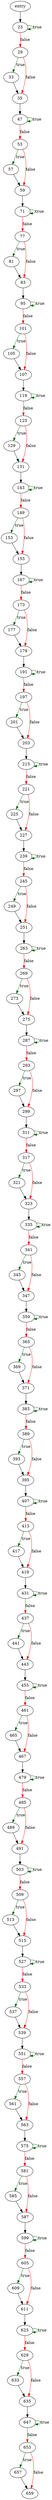 digraph "main" {
	// Node definitions.
	2 [label=entry];
	23;
	29;
	33;
	35;
	47;
	53;
	57;
	59;
	71;
	77;
	81;
	83;
	95;
	101;
	105;
	107;
	119;
	125;
	129;
	131;
	143;
	149;
	153;
	155;
	167;
	173;
	177;
	179;
	191;
	197;
	201;
	203;
	215;
	221;
	225;
	227;
	239;
	245;
	249;
	251;
	263;
	269;
	273;
	275;
	287;
	293;
	297;
	299;
	311;
	317;
	321;
	323;
	335;
	341;
	345;
	347;
	359;
	365;
	369;
	371;
	383;
	389;
	393;
	395;
	407;
	413;
	417;
	419;
	431;
	437;
	441;
	443;
	455;
	461;
	465;
	467;
	479;
	485;
	489;
	491;
	503;
	509;
	513;
	515;
	527;
	533;
	537;
	539;
	551;
	557;
	561;
	563;
	575;
	581;
	585;
	587;
	599;
	605;
	609;
	611;
	623;
	629;
	633;
	635;
	647;
	653;
	657;
	659;

	// Edge definitions.
	2 -> 23;
	23 -> 23 [
		color=darkgreen
		label=true
	];
	23 -> 29 [
		color=red
		label=false
	];
	29 -> 33 [
		color=darkgreen
		label=true
	];
	29 -> 35 [
		color=red
		label=false
	];
	33 -> 35;
	35 -> 47;
	47 -> 47 [
		color=darkgreen
		label=true
	];
	47 -> 53 [
		color=red
		label=false
	];
	53 -> 57 [
		color=darkgreen
		label=true
	];
	53 -> 59 [
		color=red
		label=false
	];
	57 -> 59;
	59 -> 71;
	71 -> 71 [
		color=darkgreen
		label=true
	];
	71 -> 77 [
		color=red
		label=false
	];
	77 -> 81 [
		color=darkgreen
		label=true
	];
	77 -> 83 [
		color=red
		label=false
	];
	81 -> 83;
	83 -> 95;
	95 -> 95 [
		color=darkgreen
		label=true
	];
	95 -> 101 [
		color=red
		label=false
	];
	101 -> 105 [
		color=darkgreen
		label=true
	];
	101 -> 107 [
		color=red
		label=false
	];
	105 -> 107;
	107 -> 119;
	119 -> 119 [
		color=darkgreen
		label=true
	];
	119 -> 125 [
		color=red
		label=false
	];
	125 -> 129 [
		color=darkgreen
		label=true
	];
	125 -> 131 [
		color=red
		label=false
	];
	129 -> 131;
	131 -> 143;
	143 -> 143 [
		color=darkgreen
		label=true
	];
	143 -> 149 [
		color=red
		label=false
	];
	149 -> 153 [
		color=darkgreen
		label=true
	];
	149 -> 155 [
		color=red
		label=false
	];
	153 -> 155;
	155 -> 167;
	167 -> 167 [
		color=darkgreen
		label=true
	];
	167 -> 173 [
		color=red
		label=false
	];
	173 -> 177 [
		color=darkgreen
		label=true
	];
	173 -> 179 [
		color=red
		label=false
	];
	177 -> 179;
	179 -> 191;
	191 -> 191 [
		color=darkgreen
		label=true
	];
	191 -> 197 [
		color=red
		label=false
	];
	197 -> 201 [
		color=darkgreen
		label=true
	];
	197 -> 203 [
		color=red
		label=false
	];
	201 -> 203;
	203 -> 215;
	215 -> 215 [
		color=darkgreen
		label=true
	];
	215 -> 221 [
		color=red
		label=false
	];
	221 -> 225 [
		color=darkgreen
		label=true
	];
	221 -> 227 [
		color=red
		label=false
	];
	225 -> 227;
	227 -> 239;
	239 -> 239 [
		color=darkgreen
		label=true
	];
	239 -> 245 [
		color=red
		label=false
	];
	245 -> 249 [
		color=darkgreen
		label=true
	];
	245 -> 251 [
		color=red
		label=false
	];
	249 -> 251;
	251 -> 263;
	263 -> 263 [
		color=darkgreen
		label=true
	];
	263 -> 269 [
		color=red
		label=false
	];
	269 -> 273 [
		color=darkgreen
		label=true
	];
	269 -> 275 [
		color=red
		label=false
	];
	273 -> 275;
	275 -> 287;
	287 -> 287 [
		color=darkgreen
		label=true
	];
	287 -> 293 [
		color=red
		label=false
	];
	293 -> 297 [
		color=darkgreen
		label=true
	];
	293 -> 299 [
		color=red
		label=false
	];
	297 -> 299;
	299 -> 311;
	311 -> 311 [
		color=darkgreen
		label=true
	];
	311 -> 317 [
		color=red
		label=false
	];
	317 -> 321 [
		color=darkgreen
		label=true
	];
	317 -> 323 [
		color=red
		label=false
	];
	321 -> 323;
	323 -> 335;
	335 -> 335 [
		color=darkgreen
		label=true
	];
	335 -> 341 [
		color=red
		label=false
	];
	341 -> 345 [
		color=darkgreen
		label=true
	];
	341 -> 347 [
		color=red
		label=false
	];
	345 -> 347;
	347 -> 359;
	359 -> 359 [
		color=darkgreen
		label=true
	];
	359 -> 365 [
		color=red
		label=false
	];
	365 -> 369 [
		color=darkgreen
		label=true
	];
	365 -> 371 [
		color=red
		label=false
	];
	369 -> 371;
	371 -> 383;
	383 -> 383 [
		color=darkgreen
		label=true
	];
	383 -> 389 [
		color=red
		label=false
	];
	389 -> 393 [
		color=darkgreen
		label=true
	];
	389 -> 395 [
		color=red
		label=false
	];
	393 -> 395;
	395 -> 407;
	407 -> 407 [
		color=darkgreen
		label=true
	];
	407 -> 413 [
		color=red
		label=false
	];
	413 -> 417 [
		color=darkgreen
		label=true
	];
	413 -> 419 [
		color=red
		label=false
	];
	417 -> 419;
	419 -> 431;
	431 -> 431 [
		color=darkgreen
		label=true
	];
	431 -> 437 [
		color=red
		label=false
	];
	437 -> 441 [
		color=darkgreen
		label=true
	];
	437 -> 443 [
		color=red
		label=false
	];
	441 -> 443;
	443 -> 455;
	455 -> 455 [
		color=darkgreen
		label=true
	];
	455 -> 461 [
		color=red
		label=false
	];
	461 -> 465 [
		color=darkgreen
		label=true
	];
	461 -> 467 [
		color=red
		label=false
	];
	465 -> 467;
	467 -> 479;
	479 -> 479 [
		color=darkgreen
		label=true
	];
	479 -> 485 [
		color=red
		label=false
	];
	485 -> 489 [
		color=darkgreen
		label=true
	];
	485 -> 491 [
		color=red
		label=false
	];
	489 -> 491;
	491 -> 503;
	503 -> 503 [
		color=darkgreen
		label=true
	];
	503 -> 509 [
		color=red
		label=false
	];
	509 -> 513 [
		color=darkgreen
		label=true
	];
	509 -> 515 [
		color=red
		label=false
	];
	513 -> 515;
	515 -> 527;
	527 -> 527 [
		color=darkgreen
		label=true
	];
	527 -> 533 [
		color=red
		label=false
	];
	533 -> 537 [
		color=darkgreen
		label=true
	];
	533 -> 539 [
		color=red
		label=false
	];
	537 -> 539;
	539 -> 551;
	551 -> 551 [
		color=darkgreen
		label=true
	];
	551 -> 557 [
		color=red
		label=false
	];
	557 -> 561 [
		color=darkgreen
		label=true
	];
	557 -> 563 [
		color=red
		label=false
	];
	561 -> 563;
	563 -> 575;
	575 -> 575 [
		color=darkgreen
		label=true
	];
	575 -> 581 [
		color=red
		label=false
	];
	581 -> 585 [
		color=darkgreen
		label=true
	];
	581 -> 587 [
		color=red
		label=false
	];
	585 -> 587;
	587 -> 599;
	599 -> 599 [
		color=darkgreen
		label=true
	];
	599 -> 605 [
		color=red
		label=false
	];
	605 -> 609 [
		color=darkgreen
		label=true
	];
	605 -> 611 [
		color=red
		label=false
	];
	609 -> 611;
	611 -> 623;
	623 -> 623 [
		color=darkgreen
		label=true
	];
	623 -> 629 [
		color=red
		label=false
	];
	629 -> 633 [
		color=darkgreen
		label=true
	];
	629 -> 635 [
		color=red
		label=false
	];
	633 -> 635;
	635 -> 647;
	647 -> 647 [
		color=darkgreen
		label=true
	];
	647 -> 653 [
		color=red
		label=false
	];
	653 -> 657 [
		color=darkgreen
		label=true
	];
	653 -> 659 [
		color=red
		label=false
	];
	657 -> 659;
}